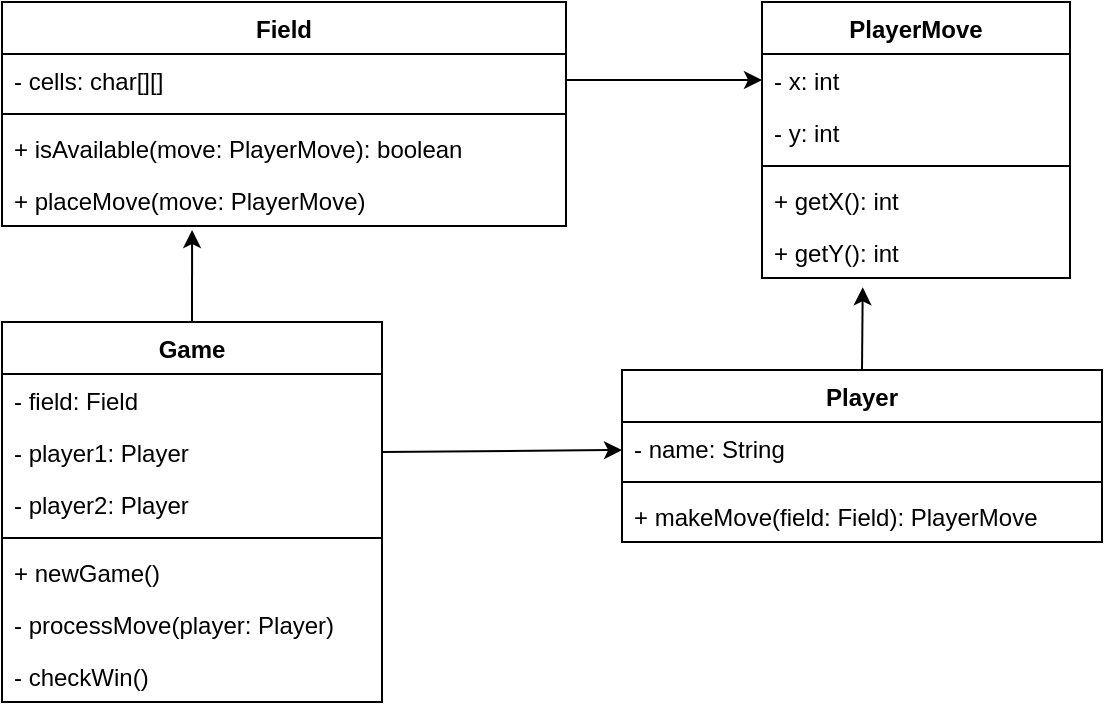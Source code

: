 <mxfile version="20.4.0" type="device"><diagram id="PmPBY53Cec71ElZvBxA_" name="Page-1"><mxGraphModel dx="1037" dy="1015" grid="1" gridSize="10" guides="1" tooltips="1" connect="1" arrows="1" fold="1" page="1" pageScale="1" pageWidth="850" pageHeight="1100" math="0" shadow="0"><root><mxCell id="0"/><mxCell id="1" parent="0"/><mxCell id="ka0JBH1UFYr0RiGum2IC-1" value="Game" style="swimlane;fontStyle=1;align=center;verticalAlign=top;childLayout=stackLayout;horizontal=1;startSize=26;horizontalStack=0;resizeParent=1;resizeParentMax=0;resizeLast=0;collapsible=1;marginBottom=0;" vertex="1" parent="1"><mxGeometry x="80" y="200" width="190" height="190" as="geometry"/></mxCell><mxCell id="ka0JBH1UFYr0RiGum2IC-2" value="- field: Field&#10;" style="text;strokeColor=none;fillColor=none;align=left;verticalAlign=top;spacingLeft=4;spacingRight=4;overflow=hidden;rotatable=0;points=[[0,0.5],[1,0.5]];portConstraint=eastwest;" vertex="1" parent="ka0JBH1UFYr0RiGum2IC-1"><mxGeometry y="26" width="190" height="26" as="geometry"/></mxCell><mxCell id="ka0JBH1UFYr0RiGum2IC-5" value="- player1: Player" style="text;strokeColor=none;fillColor=none;align=left;verticalAlign=top;spacingLeft=4;spacingRight=4;overflow=hidden;rotatable=0;points=[[0,0.5],[1,0.5]];portConstraint=eastwest;" vertex="1" parent="ka0JBH1UFYr0RiGum2IC-1"><mxGeometry y="52" width="190" height="26" as="geometry"/></mxCell><mxCell id="ka0JBH1UFYr0RiGum2IC-6" value="- player2: Player" style="text;strokeColor=none;fillColor=none;align=left;verticalAlign=top;spacingLeft=4;spacingRight=4;overflow=hidden;rotatable=0;points=[[0,0.5],[1,0.5]];portConstraint=eastwest;" vertex="1" parent="ka0JBH1UFYr0RiGum2IC-1"><mxGeometry y="78" width="190" height="26" as="geometry"/></mxCell><mxCell id="ka0JBH1UFYr0RiGum2IC-3" value="" style="line;strokeWidth=1;fillColor=none;align=left;verticalAlign=middle;spacingTop=-1;spacingLeft=3;spacingRight=3;rotatable=0;labelPosition=right;points=[];portConstraint=eastwest;strokeColor=inherit;" vertex="1" parent="ka0JBH1UFYr0RiGum2IC-1"><mxGeometry y="104" width="190" height="8" as="geometry"/></mxCell><mxCell id="ka0JBH1UFYr0RiGum2IC-4" value="+ newGame()" style="text;strokeColor=none;fillColor=none;align=left;verticalAlign=top;spacingLeft=4;spacingRight=4;overflow=hidden;rotatable=0;points=[[0,0.5],[1,0.5]];portConstraint=eastwest;" vertex="1" parent="ka0JBH1UFYr0RiGum2IC-1"><mxGeometry y="112" width="190" height="26" as="geometry"/></mxCell><mxCell id="ka0JBH1UFYr0RiGum2IC-8" value="- processMove(player: Player)" style="text;strokeColor=none;fillColor=none;align=left;verticalAlign=top;spacingLeft=4;spacingRight=4;overflow=hidden;rotatable=0;points=[[0,0.5],[1,0.5]];portConstraint=eastwest;" vertex="1" parent="ka0JBH1UFYr0RiGum2IC-1"><mxGeometry y="138" width="190" height="26" as="geometry"/></mxCell><mxCell id="ka0JBH1UFYr0RiGum2IC-7" value="- checkWin()" style="text;strokeColor=none;fillColor=none;align=left;verticalAlign=top;spacingLeft=4;spacingRight=4;overflow=hidden;rotatable=0;points=[[0,0.5],[1,0.5]];portConstraint=eastwest;" vertex="1" parent="ka0JBH1UFYr0RiGum2IC-1"><mxGeometry y="164" width="190" height="26" as="geometry"/></mxCell><mxCell id="ka0JBH1UFYr0RiGum2IC-9" value="Field" style="swimlane;fontStyle=1;align=center;verticalAlign=top;childLayout=stackLayout;horizontal=1;startSize=26;horizontalStack=0;resizeParent=1;resizeParentMax=0;resizeLast=0;collapsible=1;marginBottom=0;" vertex="1" parent="1"><mxGeometry x="80" y="40" width="282" height="112" as="geometry"/></mxCell><mxCell id="ka0JBH1UFYr0RiGum2IC-10" value="- cells: char[][]" style="text;strokeColor=none;fillColor=none;align=left;verticalAlign=top;spacingLeft=4;spacingRight=4;overflow=hidden;rotatable=0;points=[[0,0.5],[1,0.5]];portConstraint=eastwest;" vertex="1" parent="ka0JBH1UFYr0RiGum2IC-9"><mxGeometry y="26" width="282" height="26" as="geometry"/></mxCell><mxCell id="ka0JBH1UFYr0RiGum2IC-11" value="" style="line;strokeWidth=1;fillColor=none;align=left;verticalAlign=middle;spacingTop=-1;spacingLeft=3;spacingRight=3;rotatable=0;labelPosition=right;points=[];portConstraint=eastwest;strokeColor=inherit;" vertex="1" parent="ka0JBH1UFYr0RiGum2IC-9"><mxGeometry y="52" width="282" height="8" as="geometry"/></mxCell><mxCell id="ka0JBH1UFYr0RiGum2IC-12" value="+ isAvailable(move: PlayerMove): boolean" style="text;strokeColor=none;fillColor=none;align=left;verticalAlign=top;spacingLeft=4;spacingRight=4;overflow=hidden;rotatable=0;points=[[0,0.5],[1,0.5]];portConstraint=eastwest;" vertex="1" parent="ka0JBH1UFYr0RiGum2IC-9"><mxGeometry y="60" width="282" height="26" as="geometry"/></mxCell><mxCell id="ka0JBH1UFYr0RiGum2IC-13" value="+ placeMove(move: PlayerMove)" style="text;strokeColor=none;fillColor=none;align=left;verticalAlign=top;spacingLeft=4;spacingRight=4;overflow=hidden;rotatable=0;points=[[0,0.5],[1,0.5]];portConstraint=eastwest;" vertex="1" parent="ka0JBH1UFYr0RiGum2IC-9"><mxGeometry y="86" width="282" height="26" as="geometry"/></mxCell><mxCell id="ka0JBH1UFYr0RiGum2IC-14" value="PlayerMove" style="swimlane;fontStyle=1;align=center;verticalAlign=top;childLayout=stackLayout;horizontal=1;startSize=26;horizontalStack=0;resizeParent=1;resizeParentMax=0;resizeLast=0;collapsible=1;marginBottom=0;" vertex="1" parent="1"><mxGeometry x="460" y="40" width="154" height="138" as="geometry"/></mxCell><mxCell id="ka0JBH1UFYr0RiGum2IC-15" value="- x: int" style="text;strokeColor=none;fillColor=none;align=left;verticalAlign=top;spacingLeft=4;spacingRight=4;overflow=hidden;rotatable=0;points=[[0,0.5],[1,0.5]];portConstraint=eastwest;" vertex="1" parent="ka0JBH1UFYr0RiGum2IC-14"><mxGeometry y="26" width="154" height="26" as="geometry"/></mxCell><mxCell id="ka0JBH1UFYr0RiGum2IC-27" value="- y: int" style="text;strokeColor=none;fillColor=none;align=left;verticalAlign=top;spacingLeft=4;spacingRight=4;overflow=hidden;rotatable=0;points=[[0,0.5],[1,0.5]];portConstraint=eastwest;" vertex="1" parent="ka0JBH1UFYr0RiGum2IC-14"><mxGeometry y="52" width="154" height="26" as="geometry"/></mxCell><mxCell id="ka0JBH1UFYr0RiGum2IC-16" value="" style="line;strokeWidth=1;fillColor=none;align=left;verticalAlign=middle;spacingTop=-1;spacingLeft=3;spacingRight=3;rotatable=0;labelPosition=right;points=[];portConstraint=eastwest;strokeColor=inherit;" vertex="1" parent="ka0JBH1UFYr0RiGum2IC-14"><mxGeometry y="78" width="154" height="8" as="geometry"/></mxCell><mxCell id="ka0JBH1UFYr0RiGum2IC-17" value="+ getX(): int" style="text;strokeColor=none;fillColor=none;align=left;verticalAlign=top;spacingLeft=4;spacingRight=4;overflow=hidden;rotatable=0;points=[[0,0.5],[1,0.5]];portConstraint=eastwest;" vertex="1" parent="ka0JBH1UFYr0RiGum2IC-14"><mxGeometry y="86" width="154" height="26" as="geometry"/></mxCell><mxCell id="ka0JBH1UFYr0RiGum2IC-18" value="+ getY(): int" style="text;strokeColor=none;fillColor=none;align=left;verticalAlign=top;spacingLeft=4;spacingRight=4;overflow=hidden;rotatable=0;points=[[0,0.5],[1,0.5]];portConstraint=eastwest;" vertex="1" parent="ka0JBH1UFYr0RiGum2IC-14"><mxGeometry y="112" width="154" height="26" as="geometry"/></mxCell><mxCell id="ka0JBH1UFYr0RiGum2IC-19" value="Player" style="swimlane;fontStyle=1;align=center;verticalAlign=top;childLayout=stackLayout;horizontal=1;startSize=26;horizontalStack=0;resizeParent=1;resizeParentMax=0;resizeLast=0;collapsible=1;marginBottom=0;" vertex="1" parent="1"><mxGeometry x="390" y="224" width="240" height="86" as="geometry"/></mxCell><mxCell id="ka0JBH1UFYr0RiGum2IC-20" value="- name: String" style="text;strokeColor=none;fillColor=none;align=left;verticalAlign=top;spacingLeft=4;spacingRight=4;overflow=hidden;rotatable=0;points=[[0,0.5],[1,0.5]];portConstraint=eastwest;" vertex="1" parent="ka0JBH1UFYr0RiGum2IC-19"><mxGeometry y="26" width="240" height="26" as="geometry"/></mxCell><mxCell id="ka0JBH1UFYr0RiGum2IC-21" value="" style="line;strokeWidth=1;fillColor=none;align=left;verticalAlign=middle;spacingTop=-1;spacingLeft=3;spacingRight=3;rotatable=0;labelPosition=right;points=[];portConstraint=eastwest;strokeColor=inherit;" vertex="1" parent="ka0JBH1UFYr0RiGum2IC-19"><mxGeometry y="52" width="240" height="8" as="geometry"/></mxCell><mxCell id="ka0JBH1UFYr0RiGum2IC-22" value="+ makeMove(field: Field): PlayerMove" style="text;strokeColor=none;fillColor=none;align=left;verticalAlign=top;spacingLeft=4;spacingRight=4;overflow=hidden;rotatable=0;points=[[0,0.5],[1,0.5]];portConstraint=eastwest;" vertex="1" parent="ka0JBH1UFYr0RiGum2IC-19"><mxGeometry y="60" width="240" height="26" as="geometry"/></mxCell><mxCell id="ka0JBH1UFYr0RiGum2IC-23" value="" style="endArrow=classic;html=1;rounded=0;exitX=0.5;exitY=0;exitDx=0;exitDy=0;entryX=0.327;entryY=1.179;entryDx=0;entryDy=0;entryPerimeter=0;" edge="1" parent="1" source="ka0JBH1UFYr0RiGum2IC-19" target="ka0JBH1UFYr0RiGum2IC-18"><mxGeometry width="50" height="50" relative="1" as="geometry"><mxPoint x="400" y="540" as="sourcePoint"/><mxPoint x="460" y="150" as="targetPoint"/></mxGeometry></mxCell><mxCell id="ka0JBH1UFYr0RiGum2IC-24" value="" style="endArrow=classic;html=1;rounded=0;exitX=1;exitY=0.5;exitDx=0;exitDy=0;entryX=0;entryY=0.5;entryDx=0;entryDy=0;" edge="1" parent="1" source="ka0JBH1UFYr0RiGum2IC-10" target="ka0JBH1UFYr0RiGum2IC-15"><mxGeometry width="50" height="50" relative="1" as="geometry"><mxPoint x="400" y="540" as="sourcePoint"/><mxPoint x="450" y="490" as="targetPoint"/></mxGeometry></mxCell><mxCell id="ka0JBH1UFYr0RiGum2IC-25" value="" style="endArrow=classic;html=1;rounded=0;exitX=0.5;exitY=0;exitDx=0;exitDy=0;entryX=0.337;entryY=1.077;entryDx=0;entryDy=0;entryPerimeter=0;" edge="1" parent="1" source="ka0JBH1UFYr0RiGum2IC-1" target="ka0JBH1UFYr0RiGum2IC-13"><mxGeometry width="50" height="50" relative="1" as="geometry"><mxPoint x="400" y="540" as="sourcePoint"/><mxPoint x="450" y="490" as="targetPoint"/></mxGeometry></mxCell><mxCell id="ka0JBH1UFYr0RiGum2IC-26" value="" style="endArrow=classic;html=1;rounded=0;exitX=1;exitY=0.5;exitDx=0;exitDy=0;" edge="1" parent="1" source="ka0JBH1UFYr0RiGum2IC-5" target="ka0JBH1UFYr0RiGum2IC-20"><mxGeometry width="50" height="50" relative="1" as="geometry"><mxPoint x="400" y="540" as="sourcePoint"/><mxPoint x="450" y="490" as="targetPoint"/></mxGeometry></mxCell></root></mxGraphModel></diagram></mxfile>
